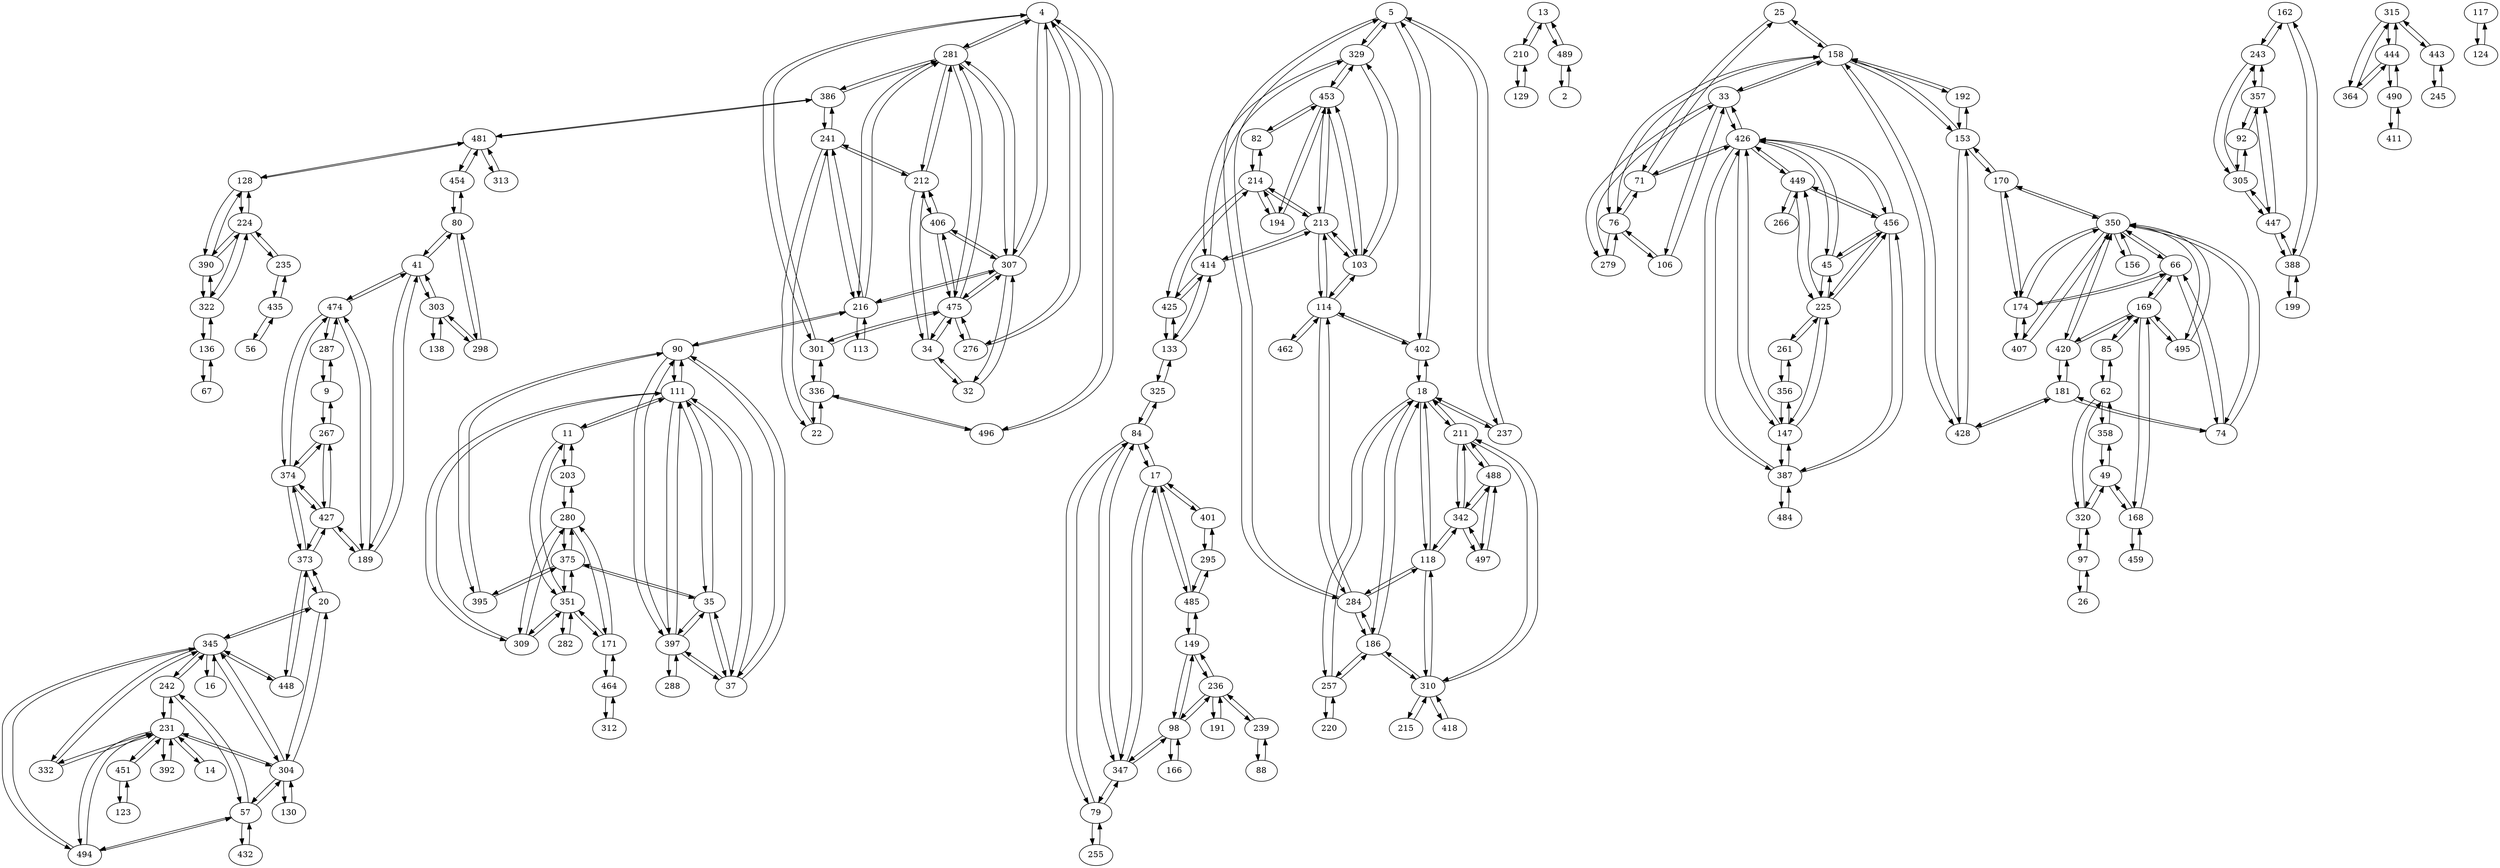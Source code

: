 digraph G {
4 -> 281;
4 -> 307;
4 -> 496;
5 -> 329;
9 -> 267;
11 -> 111;
13 -> 210;
14 -> 231;
17 -> 401;
17 -> 485;
18 -> 402;
18 -> 237;
20 -> 373;
25 -> 158;
32 -> 307;
33 -> 279;
33 -> 106;
33 -> 158;
34 -> 32;
34 -> 212;
34 -> 475;
35 -> 375;
37 -> 397;
37 -> 90;
41 -> 303;
41 -> 80;
45 -> 426;
45 -> 456;
49 -> 358;
49 -> 320;
56 -> 435;
57 -> 432;
57 -> 242;
62 -> 358;
62 -> 320;
66 -> 350;
66 -> 174;
66 -> 74;
67 -> 136;
71 -> 426;
74 -> 66;
76 -> 71;
79 -> 255;
80 -> 298;
80 -> 41;
84 -> 17;
84 -> 347;
85 -> 62;
88 -> 239;
90 -> 37;
90 -> 111;
90 -> 395;
90 -> 397;
97 -> 320;
98 -> 236;
98 -> 149;
103 -> 114;
111 -> 11;
111 -> 35;
111 -> 309;
114 -> 103;
114 -> 213;
118 -> 342;
118 -> 310;
123 -> 451;
128 -> 224;
128 -> 390;
129 -> 210;
133 -> 425;
133 -> 325;
136 -> 322;
136 -> 67;
138 -> 303;
147 -> 356;
147 -> 225;
147 -> 387;
149 -> 236;
153 -> 428;
153 -> 170;
153 -> 192;
158 -> 428;
158 -> 153;
158 -> 192;
162 -> 243;
168 -> 49;
168 -> 459;
169 -> 420;
169 -> 66;
169 -> 495;
170 -> 174;
170 -> 350;
171 -> 351;
171 -> 280;
174 -> 66;
181 -> 428;
186 -> 257;
186 -> 310;
189 -> 427;
199 -> 388;
203 -> 280;
210 -> 13;
211 -> 18;
211 -> 342;
212 -> 281;
212 -> 241;
212 -> 406;
213 -> 214;
213 -> 414;
213 -> 453;
214 -> 425;
214 -> 194;
215 -> 310;
216 -> 90;
216 -> 113;
220 -> 257;
224 -> 390;
224 -> 128;
225 -> 449;
225 -> 147;
225 -> 45;
225 -> 456;
231 -> 494;
231 -> 392;
231 -> 14;
231 -> 242;
231 -> 332;
235 -> 435;
236 -> 149;
236 -> 98;
237 -> 5;
239 -> 236;
241 -> 212;
241 -> 22;
243 -> 162;
255 -> 79;
257 -> 220;
261 -> 225;
261 -> 356;
267 -> 427;
267 -> 374;
279 -> 33;
279 -> 76;
280 -> 375;
280 -> 309;
280 -> 203;
281 -> 475;
281 -> 212;
281 -> 4;
284 -> 5;
284 -> 114;
288 -> 397;
298 -> 303;
298 -> 80;
301 -> 336;
301 -> 4;
301 -> 475;
303 -> 298;
303 -> 41;
304 -> 20;
304 -> 130;
305 -> 447;
305 -> 92;
305 -> 243;
307 -> 216;
309 -> 280;
309 -> 351;
310 -> 418;
310 -> 215;
315 -> 444;
315 -> 364;
320 -> 97;
322 -> 136;
325 -> 133;
329 -> 5;
329 -> 103;
336 -> 301;
336 -> 22;
342 -> 118;
345 -> 494;
345 -> 242;
345 -> 332;
347 -> 17;
347 -> 98;
350 -> 495;
350 -> 66;
350 -> 74;
350 -> 156;
350 -> 174;
350 -> 420;
351 -> 171;
351 -> 282;
356 -> 147;
358 -> 62;
358 -> 49;
364 -> 315;
364 -> 444;
373 -> 448;
373 -> 20;
374 -> 267;
374 -> 474;
375 -> 280;
375 -> 351;
386 -> 481;
387 -> 484;
390 -> 224;
390 -> 322;
392 -> 231;
395 -> 375;
397 -> 37;
397 -> 35;
397 -> 111;
401 -> 17;
402 -> 18;
406 -> 307;
414 -> 425;
414 -> 133;
418 -> 310;
420 -> 169;
425 -> 414;
425 -> 214;
425 -> 133;
426 -> 71;
426 -> 33;
427 -> 267;
427 -> 189;
427 -> 374;
428 -> 158;
428 -> 153;
432 -> 57;
443 -> 245;
443 -> 315;
444 -> 315;
447 -> 305;
447 -> 357;
448 -> 373;
449 -> 456;
449 -> 225;
449 -> 266;
453 -> 194;
454 -> 80;
456 -> 449;
456 -> 426;
462 -> 114;
464 -> 171;
464 -> 312;
474 -> 41;
474 -> 287;
475 -> 281;
475 -> 307;
475 -> 406;
481 -> 386;
481 -> 454;
485 -> 149;
485 -> 295;
488 -> 497;
489 -> 2;
490 -> 411;
494 -> 345;
494 -> 231;
495 -> 350;
497 -> 488;
497 -> 342;
2 -> 489;
4 -> 276;
4 -> 301;
5 -> 402;
5 -> 237;
5 -> 284;
9 -> 287;
11 -> 351;
11 -> 203;
13 -> 489;
16 -> 345;
17 -> 84;
17 -> 347;
18 -> 257;
18 -> 186;
18 -> 118;
18 -> 211;
20 -> 345;
20 -> 304;
22 -> 241;
22 -> 336;
25 -> 71;
26 -> 97;
32 -> 34;
33 -> 426;
35 -> 37;
35 -> 111;
35 -> 397;
37 -> 111;
37 -> 35;
41 -> 189;
41 -> 474;
45 -> 225;
49 -> 168;
57 -> 494;
57 -> 304;
62 -> 85;
66 -> 169;
71 -> 25;
71 -> 76;
74 -> 181;
74 -> 350;
76 -> 158;
76 -> 106;
76 -> 279;
79 -> 347;
79 -> 84;
80 -> 454;
82 -> 453;
82 -> 214;
84 -> 325;
84 -> 79;
85 -> 169;
90 -> 216;
92 -> 357;
92 -> 305;
97 -> 26;
98 -> 166;
98 -> 347;
103 -> 453;
103 -> 213;
103 -> 329;
106 -> 76;
106 -> 33;
111 -> 37;
111 -> 90;
111 -> 397;
113 -> 216;
114 -> 402;
114 -> 284;
114 -> 462;
117 -> 124;
118 -> 284;
118 -> 18;
124 -> 117;
128 -> 481;
130 -> 304;
133 -> 414;
147 -> 426;
149 -> 98;
149 -> 485;
153 -> 158;
156 -> 350;
158 -> 76;
158 -> 25;
158 -> 33;
162 -> 388;
166 -> 98;
168 -> 169;
169 -> 168;
169 -> 85;
170 -> 153;
171 -> 464;
174 -> 407;
174 -> 170;
174 -> 350;
181 -> 420;
181 -> 74;
186 -> 284;
186 -> 18;
189 -> 474;
189 -> 41;
191 -> 236;
192 -> 153;
192 -> 158;
194 -> 214;
194 -> 453;
203 -> 11;
210 -> 129;
211 -> 488;
211 -> 310;
212 -> 34;
213 -> 103;
213 -> 114;
214 -> 82;
214 -> 213;
216 -> 281;
216 -> 241;
216 -> 307;
224 -> 322;
224 -> 235;
225 -> 261;
231 -> 451;
231 -> 304;
235 -> 224;
236 -> 191;
236 -> 239;
237 -> 18;
239 -> 88;
241 -> 386;
241 -> 216;
242 -> 57;
242 -> 231;
242 -> 345;
243 -> 357;
243 -> 305;
245 -> 443;
257 -> 18;
257 -> 186;
266 -> 449;
267 -> 9;
276 -> 475;
276 -> 4;
280 -> 171;
281 -> 386;
281 -> 307;
281 -> 216;
282 -> 351;
284 -> 186;
284 -> 118;
287 -> 9;
287 -> 474;
295 -> 401;
295 -> 485;
303 -> 138;
304 -> 345;
304 -> 231;
304 -> 57;
307 -> 281;
307 -> 4;
307 -> 32;
307 -> 406;
307 -> 475;
309 -> 111;
310 -> 211;
310 -> 118;
310 -> 186;
312 -> 464;
313 -> 481;
315 -> 443;
320 -> 49;
320 -> 62;
322 -> 224;
322 -> 390;
325 -> 84;
329 -> 453;
329 -> 414;
332 -> 231;
332 -> 345;
336 -> 496;
342 -> 488;
342 -> 211;
342 -> 497;
345 -> 448;
345 -> 304;
345 -> 20;
345 -> 16;
347 -> 79;
347 -> 84;
350 -> 407;
350 -> 170;
351 -> 11;
351 -> 309;
351 -> 375;
356 -> 261;
357 -> 243;
357 -> 92;
357 -> 447;
373 -> 427;
373 -> 374;
374 -> 373;
374 -> 427;
375 -> 35;
375 -> 395;
386 -> 281;
386 -> 241;
387 -> 456;
387 -> 426;
387 -> 147;
388 -> 447;
388 -> 162;
388 -> 199;
390 -> 128;
395 -> 90;
397 -> 90;
397 -> 288;
401 -> 295;
402 -> 114;
402 -> 5;
406 -> 212;
406 -> 475;
407 -> 350;
407 -> 174;
411 -> 490;
414 -> 329;
414 -> 213;
420 -> 181;
420 -> 350;
426 -> 449;
426 -> 387;
426 -> 147;
426 -> 45;
426 -> 456;
427 -> 373;
428 -> 181;
435 -> 56;
435 -> 235;
444 -> 490;
444 -> 364;
447 -> 388;
448 -> 345;
449 -> 426;
451 -> 231;
451 -> 123;
453 -> 329;
453 -> 103;
453 -> 82;
453 -> 213;
454 -> 481;
456 -> 387;
456 -> 45;
456 -> 225;
459 -> 168;
474 -> 189;
474 -> 374;
475 -> 276;
475 -> 34;
475 -> 301;
481 -> 313;
481 -> 128;
484 -> 387;
485 -> 17;
488 -> 342;
488 -> 211;
489 -> 13;
490 -> 444;
494 -> 57;
495 -> 169;
496 -> 336;
496 -> 4;
}
